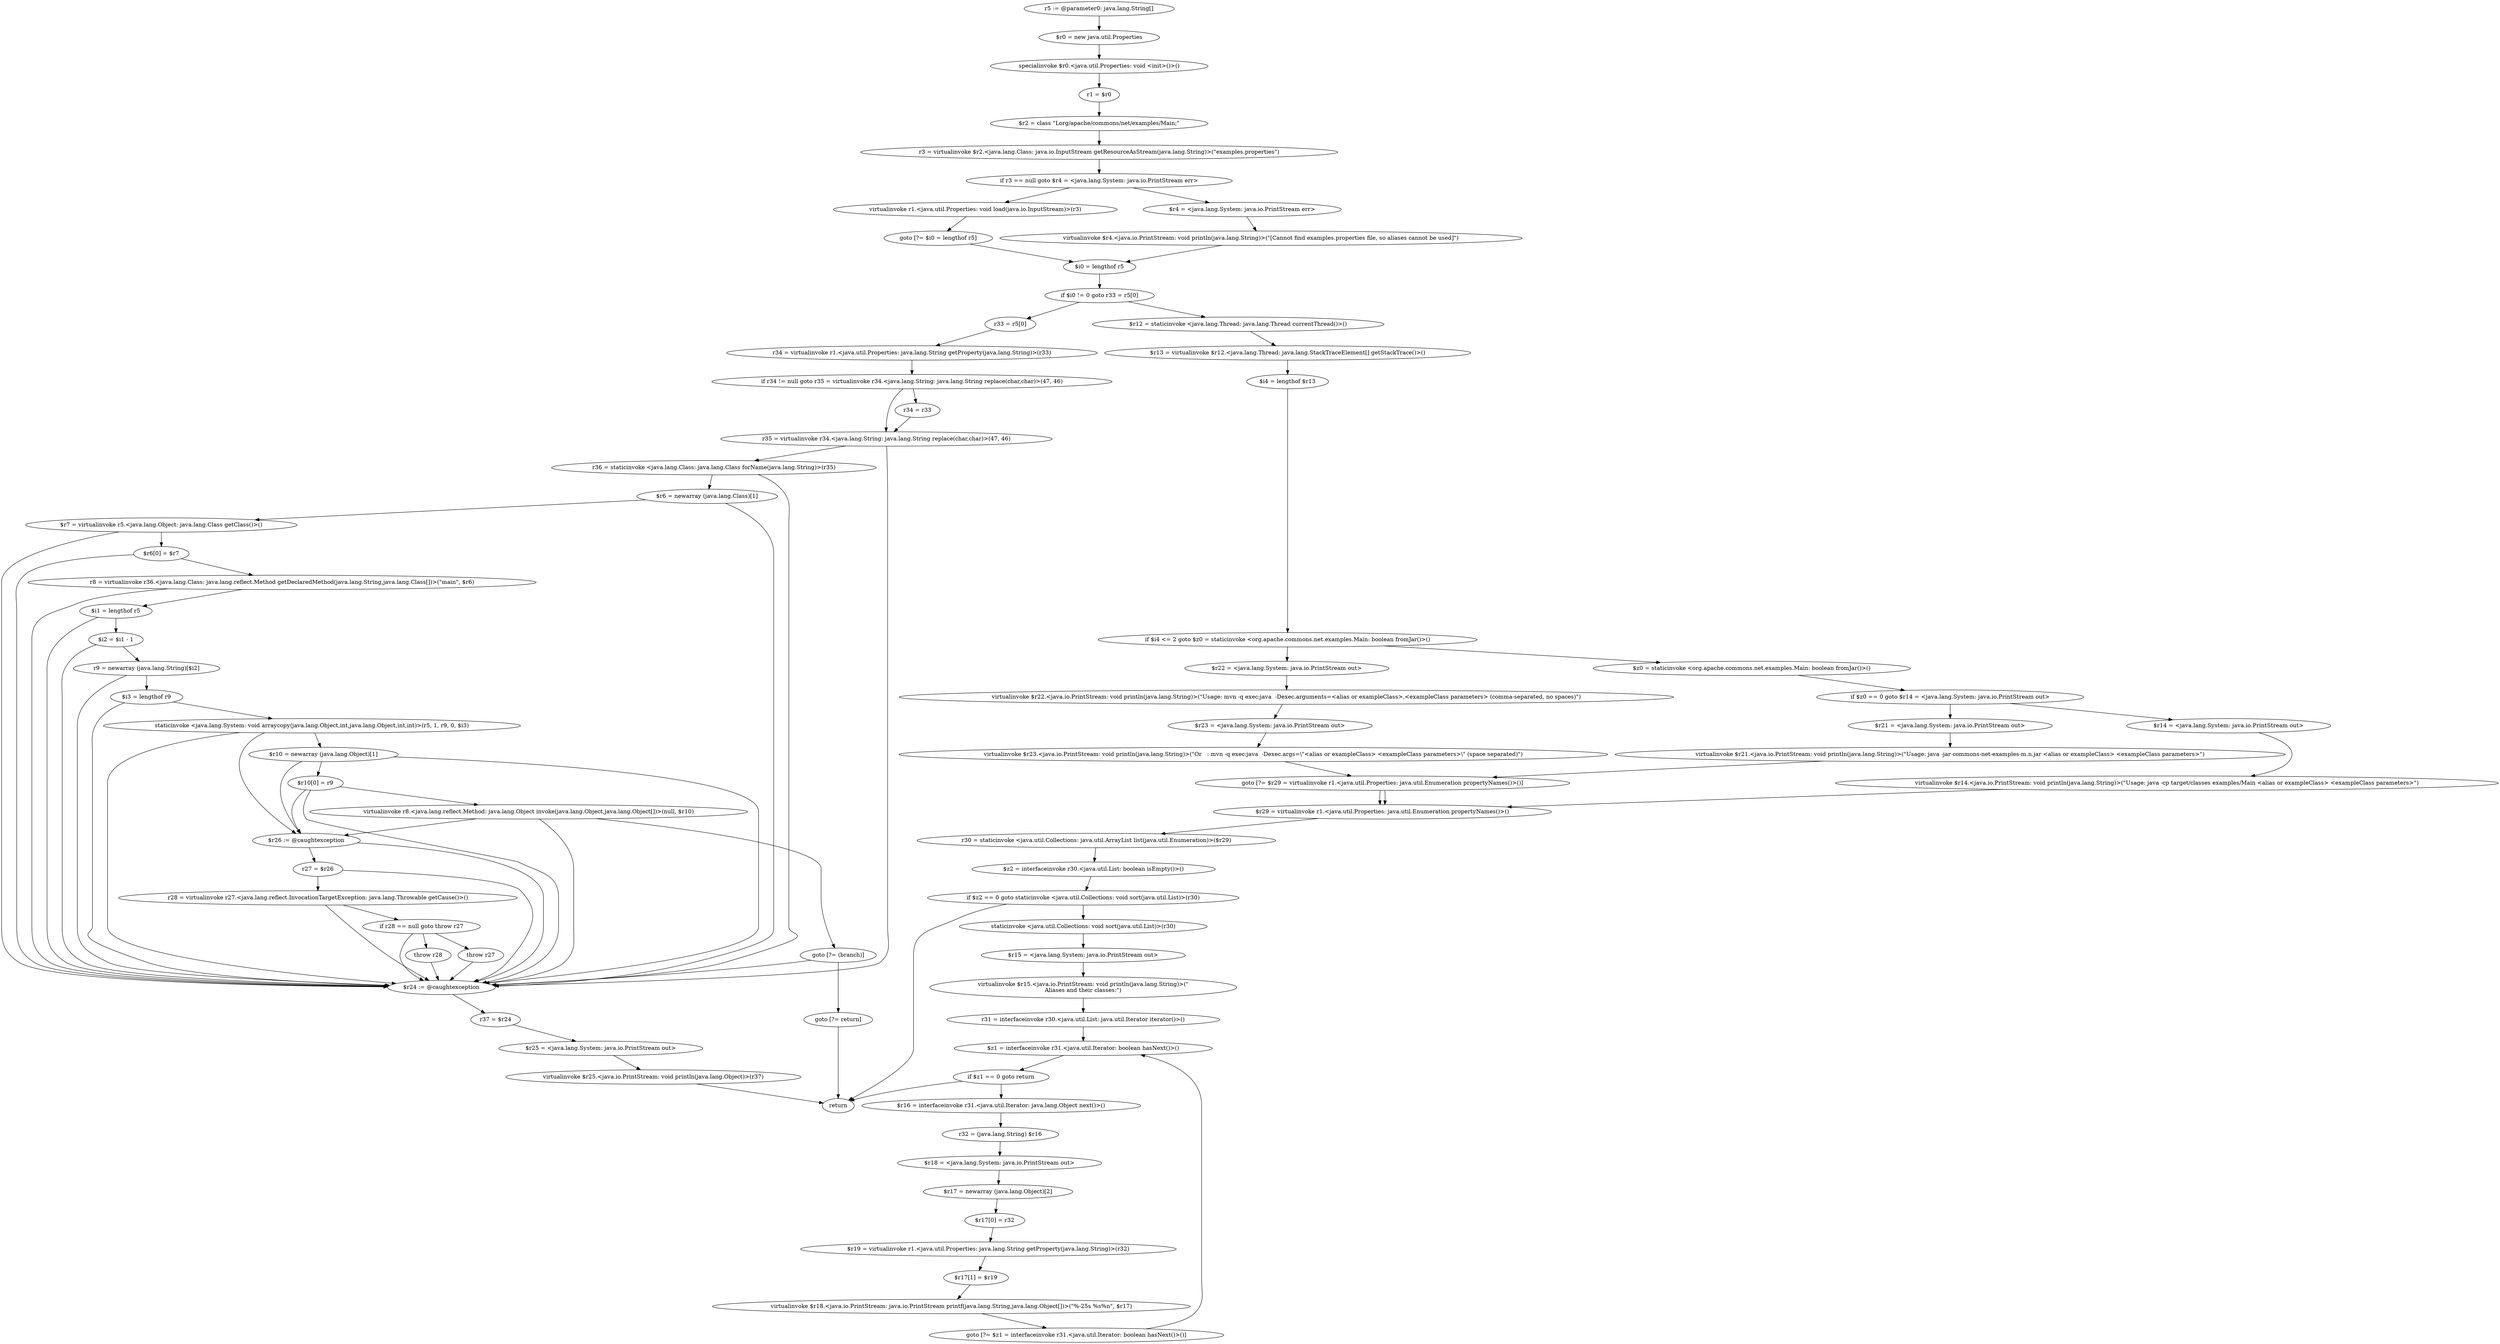 digraph "unitGraph" {
    "r5 := @parameter0: java.lang.String[]"
    "$r0 = new java.util.Properties"
    "specialinvoke $r0.<java.util.Properties: void <init>()>()"
    "r1 = $r0"
    "$r2 = class \"Lorg/apache/commons/net/examples/Main;\""
    "r3 = virtualinvoke $r2.<java.lang.Class: java.io.InputStream getResourceAsStream(java.lang.String)>(\"examples.properties\")"
    "if r3 == null goto $r4 = <java.lang.System: java.io.PrintStream err>"
    "virtualinvoke r1.<java.util.Properties: void load(java.io.InputStream)>(r3)"
    "goto [?= $i0 = lengthof r5]"
    "$r4 = <java.lang.System: java.io.PrintStream err>"
    "virtualinvoke $r4.<java.io.PrintStream: void println(java.lang.String)>(\"[Cannot find examples.properties file, so aliases cannot be used]\")"
    "$i0 = lengthof r5"
    "if $i0 != 0 goto r33 = r5[0]"
    "$r12 = staticinvoke <java.lang.Thread: java.lang.Thread currentThread()>()"
    "$r13 = virtualinvoke $r12.<java.lang.Thread: java.lang.StackTraceElement[] getStackTrace()>()"
    "$i4 = lengthof $r13"
    "if $i4 <= 2 goto $z0 = staticinvoke <org.apache.commons.net.examples.Main: boolean fromJar()>()"
    "$r22 = <java.lang.System: java.io.PrintStream out>"
    "virtualinvoke $r22.<java.io.PrintStream: void println(java.lang.String)>(\"Usage: mvn -q exec:java  -Dexec.arguments=<alias or exampleClass>,<exampleClass parameters> (comma-separated, no spaces)\")"
    "$r23 = <java.lang.System: java.io.PrintStream out>"
    "virtualinvoke $r23.<java.io.PrintStream: void println(java.lang.String)>(\"Or   : mvn -q exec:java  -Dexec.args=\\\"<alias or exampleClass> <exampleClass parameters>\\\" (space separated)\")"
    "goto [?= $r29 = virtualinvoke r1.<java.util.Properties: java.util.Enumeration propertyNames()>()]"
    "$z0 = staticinvoke <org.apache.commons.net.examples.Main: boolean fromJar()>()"
    "if $z0 == 0 goto $r14 = <java.lang.System: java.io.PrintStream out>"
    "$r21 = <java.lang.System: java.io.PrintStream out>"
    "virtualinvoke $r21.<java.io.PrintStream: void println(java.lang.String)>(\"Usage: java -jar commons-net-examples-m.n.jar <alias or exampleClass> <exampleClass parameters>\")"
    "$r14 = <java.lang.System: java.io.PrintStream out>"
    "virtualinvoke $r14.<java.io.PrintStream: void println(java.lang.String)>(\"Usage: java -cp target/classes examples/Main <alias or exampleClass> <exampleClass parameters>\")"
    "$r29 = virtualinvoke r1.<java.util.Properties: java.util.Enumeration propertyNames()>()"
    "r30 = staticinvoke <java.util.Collections: java.util.ArrayList list(java.util.Enumeration)>($r29)"
    "$z2 = interfaceinvoke r30.<java.util.List: boolean isEmpty()>()"
    "if $z2 == 0 goto staticinvoke <java.util.Collections: void sort(java.util.List)>(r30)"
    "return"
    "staticinvoke <java.util.Collections: void sort(java.util.List)>(r30)"
    "$r15 = <java.lang.System: java.io.PrintStream out>"
    "virtualinvoke $r15.<java.io.PrintStream: void println(java.lang.String)>(\"\nAliases and their classes:\")"
    "r31 = interfaceinvoke r30.<java.util.List: java.util.Iterator iterator()>()"
    "$z1 = interfaceinvoke r31.<java.util.Iterator: boolean hasNext()>()"
    "if $z1 == 0 goto return"
    "$r16 = interfaceinvoke r31.<java.util.Iterator: java.lang.Object next()>()"
    "r32 = (java.lang.String) $r16"
    "$r18 = <java.lang.System: java.io.PrintStream out>"
    "$r17 = newarray (java.lang.Object)[2]"
    "$r17[0] = r32"
    "$r19 = virtualinvoke r1.<java.util.Properties: java.lang.String getProperty(java.lang.String)>(r32)"
    "$r17[1] = $r19"
    "virtualinvoke $r18.<java.io.PrintStream: java.io.PrintStream printf(java.lang.String,java.lang.Object[])>(\"%-25s %s%n\", $r17)"
    "goto [?= $z1 = interfaceinvoke r31.<java.util.Iterator: boolean hasNext()>()]"
    "r33 = r5[0]"
    "r34 = virtualinvoke r1.<java.util.Properties: java.lang.String getProperty(java.lang.String)>(r33)"
    "if r34 != null goto r35 = virtualinvoke r34.<java.lang.String: java.lang.String replace(char,char)>(47, 46)"
    "r34 = r33"
    "r35 = virtualinvoke r34.<java.lang.String: java.lang.String replace(char,char)>(47, 46)"
    "r36 = staticinvoke <java.lang.Class: java.lang.Class forName(java.lang.String)>(r35)"
    "$r6 = newarray (java.lang.Class)[1]"
    "$r7 = virtualinvoke r5.<java.lang.Object: java.lang.Class getClass()>()"
    "$r6[0] = $r7"
    "r8 = virtualinvoke r36.<java.lang.Class: java.lang.reflect.Method getDeclaredMethod(java.lang.String,java.lang.Class[])>(\"main\", $r6)"
    "$i1 = lengthof r5"
    "$i2 = $i1 - 1"
    "r9 = newarray (java.lang.String)[$i2]"
    "$i3 = lengthof r9"
    "staticinvoke <java.lang.System: void arraycopy(java.lang.Object,int,java.lang.Object,int,int)>(r5, 1, r9, 0, $i3)"
    "$r10 = newarray (java.lang.Object)[1]"
    "$r10[0] = r9"
    "virtualinvoke r8.<java.lang.reflect.Method: java.lang.Object invoke(java.lang.Object,java.lang.Object[])>(null, $r10)"
    "goto [?= (branch)]"
    "$r26 := @caughtexception"
    "r27 = $r26"
    "r28 = virtualinvoke r27.<java.lang.reflect.InvocationTargetException: java.lang.Throwable getCause()>()"
    "if r28 == null goto throw r27"
    "throw r28"
    "throw r27"
    "goto [?= return]"
    "$r24 := @caughtexception"
    "r37 = $r24"
    "$r25 = <java.lang.System: java.io.PrintStream out>"
    "virtualinvoke $r25.<java.io.PrintStream: void println(java.lang.Object)>(r37)"
    "r5 := @parameter0: java.lang.String[]"->"$r0 = new java.util.Properties";
    "$r0 = new java.util.Properties"->"specialinvoke $r0.<java.util.Properties: void <init>()>()";
    "specialinvoke $r0.<java.util.Properties: void <init>()>()"->"r1 = $r0";
    "r1 = $r0"->"$r2 = class \"Lorg/apache/commons/net/examples/Main;\"";
    "$r2 = class \"Lorg/apache/commons/net/examples/Main;\""->"r3 = virtualinvoke $r2.<java.lang.Class: java.io.InputStream getResourceAsStream(java.lang.String)>(\"examples.properties\")";
    "r3 = virtualinvoke $r2.<java.lang.Class: java.io.InputStream getResourceAsStream(java.lang.String)>(\"examples.properties\")"->"if r3 == null goto $r4 = <java.lang.System: java.io.PrintStream err>";
    "if r3 == null goto $r4 = <java.lang.System: java.io.PrintStream err>"->"virtualinvoke r1.<java.util.Properties: void load(java.io.InputStream)>(r3)";
    "if r3 == null goto $r4 = <java.lang.System: java.io.PrintStream err>"->"$r4 = <java.lang.System: java.io.PrintStream err>";
    "virtualinvoke r1.<java.util.Properties: void load(java.io.InputStream)>(r3)"->"goto [?= $i0 = lengthof r5]";
    "goto [?= $i0 = lengthof r5]"->"$i0 = lengthof r5";
    "$r4 = <java.lang.System: java.io.PrintStream err>"->"virtualinvoke $r4.<java.io.PrintStream: void println(java.lang.String)>(\"[Cannot find examples.properties file, so aliases cannot be used]\")";
    "virtualinvoke $r4.<java.io.PrintStream: void println(java.lang.String)>(\"[Cannot find examples.properties file, so aliases cannot be used]\")"->"$i0 = lengthof r5";
    "$i0 = lengthof r5"->"if $i0 != 0 goto r33 = r5[0]";
    "if $i0 != 0 goto r33 = r5[0]"->"$r12 = staticinvoke <java.lang.Thread: java.lang.Thread currentThread()>()";
    "if $i0 != 0 goto r33 = r5[0]"->"r33 = r5[0]";
    "$r12 = staticinvoke <java.lang.Thread: java.lang.Thread currentThread()>()"->"$r13 = virtualinvoke $r12.<java.lang.Thread: java.lang.StackTraceElement[] getStackTrace()>()";
    "$r13 = virtualinvoke $r12.<java.lang.Thread: java.lang.StackTraceElement[] getStackTrace()>()"->"$i4 = lengthof $r13";
    "$i4 = lengthof $r13"->"if $i4 <= 2 goto $z0 = staticinvoke <org.apache.commons.net.examples.Main: boolean fromJar()>()";
    "if $i4 <= 2 goto $z0 = staticinvoke <org.apache.commons.net.examples.Main: boolean fromJar()>()"->"$r22 = <java.lang.System: java.io.PrintStream out>";
    "if $i4 <= 2 goto $z0 = staticinvoke <org.apache.commons.net.examples.Main: boolean fromJar()>()"->"$z0 = staticinvoke <org.apache.commons.net.examples.Main: boolean fromJar()>()";
    "$r22 = <java.lang.System: java.io.PrintStream out>"->"virtualinvoke $r22.<java.io.PrintStream: void println(java.lang.String)>(\"Usage: mvn -q exec:java  -Dexec.arguments=<alias or exampleClass>,<exampleClass parameters> (comma-separated, no spaces)\")";
    "virtualinvoke $r22.<java.io.PrintStream: void println(java.lang.String)>(\"Usage: mvn -q exec:java  -Dexec.arguments=<alias or exampleClass>,<exampleClass parameters> (comma-separated, no spaces)\")"->"$r23 = <java.lang.System: java.io.PrintStream out>";
    "$r23 = <java.lang.System: java.io.PrintStream out>"->"virtualinvoke $r23.<java.io.PrintStream: void println(java.lang.String)>(\"Or   : mvn -q exec:java  -Dexec.args=\\\"<alias or exampleClass> <exampleClass parameters>\\\" (space separated)\")";
    "virtualinvoke $r23.<java.io.PrintStream: void println(java.lang.String)>(\"Or   : mvn -q exec:java  -Dexec.args=\\\"<alias or exampleClass> <exampleClass parameters>\\\" (space separated)\")"->"goto [?= $r29 = virtualinvoke r1.<java.util.Properties: java.util.Enumeration propertyNames()>()]";
    "goto [?= $r29 = virtualinvoke r1.<java.util.Properties: java.util.Enumeration propertyNames()>()]"->"$r29 = virtualinvoke r1.<java.util.Properties: java.util.Enumeration propertyNames()>()";
    "$z0 = staticinvoke <org.apache.commons.net.examples.Main: boolean fromJar()>()"->"if $z0 == 0 goto $r14 = <java.lang.System: java.io.PrintStream out>";
    "if $z0 == 0 goto $r14 = <java.lang.System: java.io.PrintStream out>"->"$r21 = <java.lang.System: java.io.PrintStream out>";
    "if $z0 == 0 goto $r14 = <java.lang.System: java.io.PrintStream out>"->"$r14 = <java.lang.System: java.io.PrintStream out>";
    "$r21 = <java.lang.System: java.io.PrintStream out>"->"virtualinvoke $r21.<java.io.PrintStream: void println(java.lang.String)>(\"Usage: java -jar commons-net-examples-m.n.jar <alias or exampleClass> <exampleClass parameters>\")";
    "virtualinvoke $r21.<java.io.PrintStream: void println(java.lang.String)>(\"Usage: java -jar commons-net-examples-m.n.jar <alias or exampleClass> <exampleClass parameters>\")"->"goto [?= $r29 = virtualinvoke r1.<java.util.Properties: java.util.Enumeration propertyNames()>()]";
    "goto [?= $r29 = virtualinvoke r1.<java.util.Properties: java.util.Enumeration propertyNames()>()]"->"$r29 = virtualinvoke r1.<java.util.Properties: java.util.Enumeration propertyNames()>()";
    "$r14 = <java.lang.System: java.io.PrintStream out>"->"virtualinvoke $r14.<java.io.PrintStream: void println(java.lang.String)>(\"Usage: java -cp target/classes examples/Main <alias or exampleClass> <exampleClass parameters>\")";
    "virtualinvoke $r14.<java.io.PrintStream: void println(java.lang.String)>(\"Usage: java -cp target/classes examples/Main <alias or exampleClass> <exampleClass parameters>\")"->"$r29 = virtualinvoke r1.<java.util.Properties: java.util.Enumeration propertyNames()>()";
    "$r29 = virtualinvoke r1.<java.util.Properties: java.util.Enumeration propertyNames()>()"->"r30 = staticinvoke <java.util.Collections: java.util.ArrayList list(java.util.Enumeration)>($r29)";
    "r30 = staticinvoke <java.util.Collections: java.util.ArrayList list(java.util.Enumeration)>($r29)"->"$z2 = interfaceinvoke r30.<java.util.List: boolean isEmpty()>()";
    "$z2 = interfaceinvoke r30.<java.util.List: boolean isEmpty()>()"->"if $z2 == 0 goto staticinvoke <java.util.Collections: void sort(java.util.List)>(r30)";
    "if $z2 == 0 goto staticinvoke <java.util.Collections: void sort(java.util.List)>(r30)"->"return";
    "if $z2 == 0 goto staticinvoke <java.util.Collections: void sort(java.util.List)>(r30)"->"staticinvoke <java.util.Collections: void sort(java.util.List)>(r30)";
    "staticinvoke <java.util.Collections: void sort(java.util.List)>(r30)"->"$r15 = <java.lang.System: java.io.PrintStream out>";
    "$r15 = <java.lang.System: java.io.PrintStream out>"->"virtualinvoke $r15.<java.io.PrintStream: void println(java.lang.String)>(\"\nAliases and their classes:\")";
    "virtualinvoke $r15.<java.io.PrintStream: void println(java.lang.String)>(\"\nAliases and their classes:\")"->"r31 = interfaceinvoke r30.<java.util.List: java.util.Iterator iterator()>()";
    "r31 = interfaceinvoke r30.<java.util.List: java.util.Iterator iterator()>()"->"$z1 = interfaceinvoke r31.<java.util.Iterator: boolean hasNext()>()";
    "$z1 = interfaceinvoke r31.<java.util.Iterator: boolean hasNext()>()"->"if $z1 == 0 goto return";
    "if $z1 == 0 goto return"->"$r16 = interfaceinvoke r31.<java.util.Iterator: java.lang.Object next()>()";
    "if $z1 == 0 goto return"->"return";
    "$r16 = interfaceinvoke r31.<java.util.Iterator: java.lang.Object next()>()"->"r32 = (java.lang.String) $r16";
    "r32 = (java.lang.String) $r16"->"$r18 = <java.lang.System: java.io.PrintStream out>";
    "$r18 = <java.lang.System: java.io.PrintStream out>"->"$r17 = newarray (java.lang.Object)[2]";
    "$r17 = newarray (java.lang.Object)[2]"->"$r17[0] = r32";
    "$r17[0] = r32"->"$r19 = virtualinvoke r1.<java.util.Properties: java.lang.String getProperty(java.lang.String)>(r32)";
    "$r19 = virtualinvoke r1.<java.util.Properties: java.lang.String getProperty(java.lang.String)>(r32)"->"$r17[1] = $r19";
    "$r17[1] = $r19"->"virtualinvoke $r18.<java.io.PrintStream: java.io.PrintStream printf(java.lang.String,java.lang.Object[])>(\"%-25s %s%n\", $r17)";
    "virtualinvoke $r18.<java.io.PrintStream: java.io.PrintStream printf(java.lang.String,java.lang.Object[])>(\"%-25s %s%n\", $r17)"->"goto [?= $z1 = interfaceinvoke r31.<java.util.Iterator: boolean hasNext()>()]";
    "goto [?= $z1 = interfaceinvoke r31.<java.util.Iterator: boolean hasNext()>()]"->"$z1 = interfaceinvoke r31.<java.util.Iterator: boolean hasNext()>()";
    "r33 = r5[0]"->"r34 = virtualinvoke r1.<java.util.Properties: java.lang.String getProperty(java.lang.String)>(r33)";
    "r34 = virtualinvoke r1.<java.util.Properties: java.lang.String getProperty(java.lang.String)>(r33)"->"if r34 != null goto r35 = virtualinvoke r34.<java.lang.String: java.lang.String replace(char,char)>(47, 46)";
    "if r34 != null goto r35 = virtualinvoke r34.<java.lang.String: java.lang.String replace(char,char)>(47, 46)"->"r34 = r33";
    "if r34 != null goto r35 = virtualinvoke r34.<java.lang.String: java.lang.String replace(char,char)>(47, 46)"->"r35 = virtualinvoke r34.<java.lang.String: java.lang.String replace(char,char)>(47, 46)";
    "r34 = r33"->"r35 = virtualinvoke r34.<java.lang.String: java.lang.String replace(char,char)>(47, 46)";
    "r35 = virtualinvoke r34.<java.lang.String: java.lang.String replace(char,char)>(47, 46)"->"r36 = staticinvoke <java.lang.Class: java.lang.Class forName(java.lang.String)>(r35)";
    "r35 = virtualinvoke r34.<java.lang.String: java.lang.String replace(char,char)>(47, 46)"->"$r24 := @caughtexception";
    "r36 = staticinvoke <java.lang.Class: java.lang.Class forName(java.lang.String)>(r35)"->"$r6 = newarray (java.lang.Class)[1]";
    "r36 = staticinvoke <java.lang.Class: java.lang.Class forName(java.lang.String)>(r35)"->"$r24 := @caughtexception";
    "$r6 = newarray (java.lang.Class)[1]"->"$r7 = virtualinvoke r5.<java.lang.Object: java.lang.Class getClass()>()";
    "$r6 = newarray (java.lang.Class)[1]"->"$r24 := @caughtexception";
    "$r7 = virtualinvoke r5.<java.lang.Object: java.lang.Class getClass()>()"->"$r6[0] = $r7";
    "$r7 = virtualinvoke r5.<java.lang.Object: java.lang.Class getClass()>()"->"$r24 := @caughtexception";
    "$r6[0] = $r7"->"r8 = virtualinvoke r36.<java.lang.Class: java.lang.reflect.Method getDeclaredMethod(java.lang.String,java.lang.Class[])>(\"main\", $r6)";
    "$r6[0] = $r7"->"$r24 := @caughtexception";
    "r8 = virtualinvoke r36.<java.lang.Class: java.lang.reflect.Method getDeclaredMethod(java.lang.String,java.lang.Class[])>(\"main\", $r6)"->"$i1 = lengthof r5";
    "r8 = virtualinvoke r36.<java.lang.Class: java.lang.reflect.Method getDeclaredMethod(java.lang.String,java.lang.Class[])>(\"main\", $r6)"->"$r24 := @caughtexception";
    "$i1 = lengthof r5"->"$i2 = $i1 - 1";
    "$i1 = lengthof r5"->"$r24 := @caughtexception";
    "$i2 = $i1 - 1"->"r9 = newarray (java.lang.String)[$i2]";
    "$i2 = $i1 - 1"->"$r24 := @caughtexception";
    "r9 = newarray (java.lang.String)[$i2]"->"$i3 = lengthof r9";
    "r9 = newarray (java.lang.String)[$i2]"->"$r24 := @caughtexception";
    "$i3 = lengthof r9"->"staticinvoke <java.lang.System: void arraycopy(java.lang.Object,int,java.lang.Object,int,int)>(r5, 1, r9, 0, $i3)";
    "$i3 = lengthof r9"->"$r24 := @caughtexception";
    "staticinvoke <java.lang.System: void arraycopy(java.lang.Object,int,java.lang.Object,int,int)>(r5, 1, r9, 0, $i3)"->"$r26 := @caughtexception";
    "staticinvoke <java.lang.System: void arraycopy(java.lang.Object,int,java.lang.Object,int,int)>(r5, 1, r9, 0, $i3)"->"$r24 := @caughtexception";
    "staticinvoke <java.lang.System: void arraycopy(java.lang.Object,int,java.lang.Object,int,int)>(r5, 1, r9, 0, $i3)"->"$r10 = newarray (java.lang.Object)[1]";
    "$r10 = newarray (java.lang.Object)[1]"->"$r26 := @caughtexception";
    "$r10 = newarray (java.lang.Object)[1]"->"$r24 := @caughtexception";
    "$r10 = newarray (java.lang.Object)[1]"->"$r10[0] = r9";
    "$r10[0] = r9"->"$r26 := @caughtexception";
    "$r10[0] = r9"->"$r24 := @caughtexception";
    "$r10[0] = r9"->"virtualinvoke r8.<java.lang.reflect.Method: java.lang.Object invoke(java.lang.Object,java.lang.Object[])>(null, $r10)";
    "virtualinvoke r8.<java.lang.reflect.Method: java.lang.Object invoke(java.lang.Object,java.lang.Object[])>(null, $r10)"->"$r26 := @caughtexception";
    "virtualinvoke r8.<java.lang.reflect.Method: java.lang.Object invoke(java.lang.Object,java.lang.Object[])>(null, $r10)"->"$r24 := @caughtexception";
    "virtualinvoke r8.<java.lang.reflect.Method: java.lang.Object invoke(java.lang.Object,java.lang.Object[])>(null, $r10)"->"goto [?= (branch)]";
    "goto [?= (branch)]"->"goto [?= return]";
    "goto [?= (branch)]"->"$r24 := @caughtexception";
    "$r26 := @caughtexception"->"r27 = $r26";
    "$r26 := @caughtexception"->"$r24 := @caughtexception";
    "r27 = $r26"->"r28 = virtualinvoke r27.<java.lang.reflect.InvocationTargetException: java.lang.Throwable getCause()>()";
    "r27 = $r26"->"$r24 := @caughtexception";
    "r28 = virtualinvoke r27.<java.lang.reflect.InvocationTargetException: java.lang.Throwable getCause()>()"->"if r28 == null goto throw r27";
    "r28 = virtualinvoke r27.<java.lang.reflect.InvocationTargetException: java.lang.Throwable getCause()>()"->"$r24 := @caughtexception";
    "if r28 == null goto throw r27"->"throw r28";
    "if r28 == null goto throw r27"->"throw r27";
    "if r28 == null goto throw r27"->"$r24 := @caughtexception";
    "throw r28"->"$r24 := @caughtexception";
    "throw r27"->"$r24 := @caughtexception";
    "goto [?= return]"->"return";
    "$r24 := @caughtexception"->"r37 = $r24";
    "r37 = $r24"->"$r25 = <java.lang.System: java.io.PrintStream out>";
    "$r25 = <java.lang.System: java.io.PrintStream out>"->"virtualinvoke $r25.<java.io.PrintStream: void println(java.lang.Object)>(r37)";
    "virtualinvoke $r25.<java.io.PrintStream: void println(java.lang.Object)>(r37)"->"return";
}

